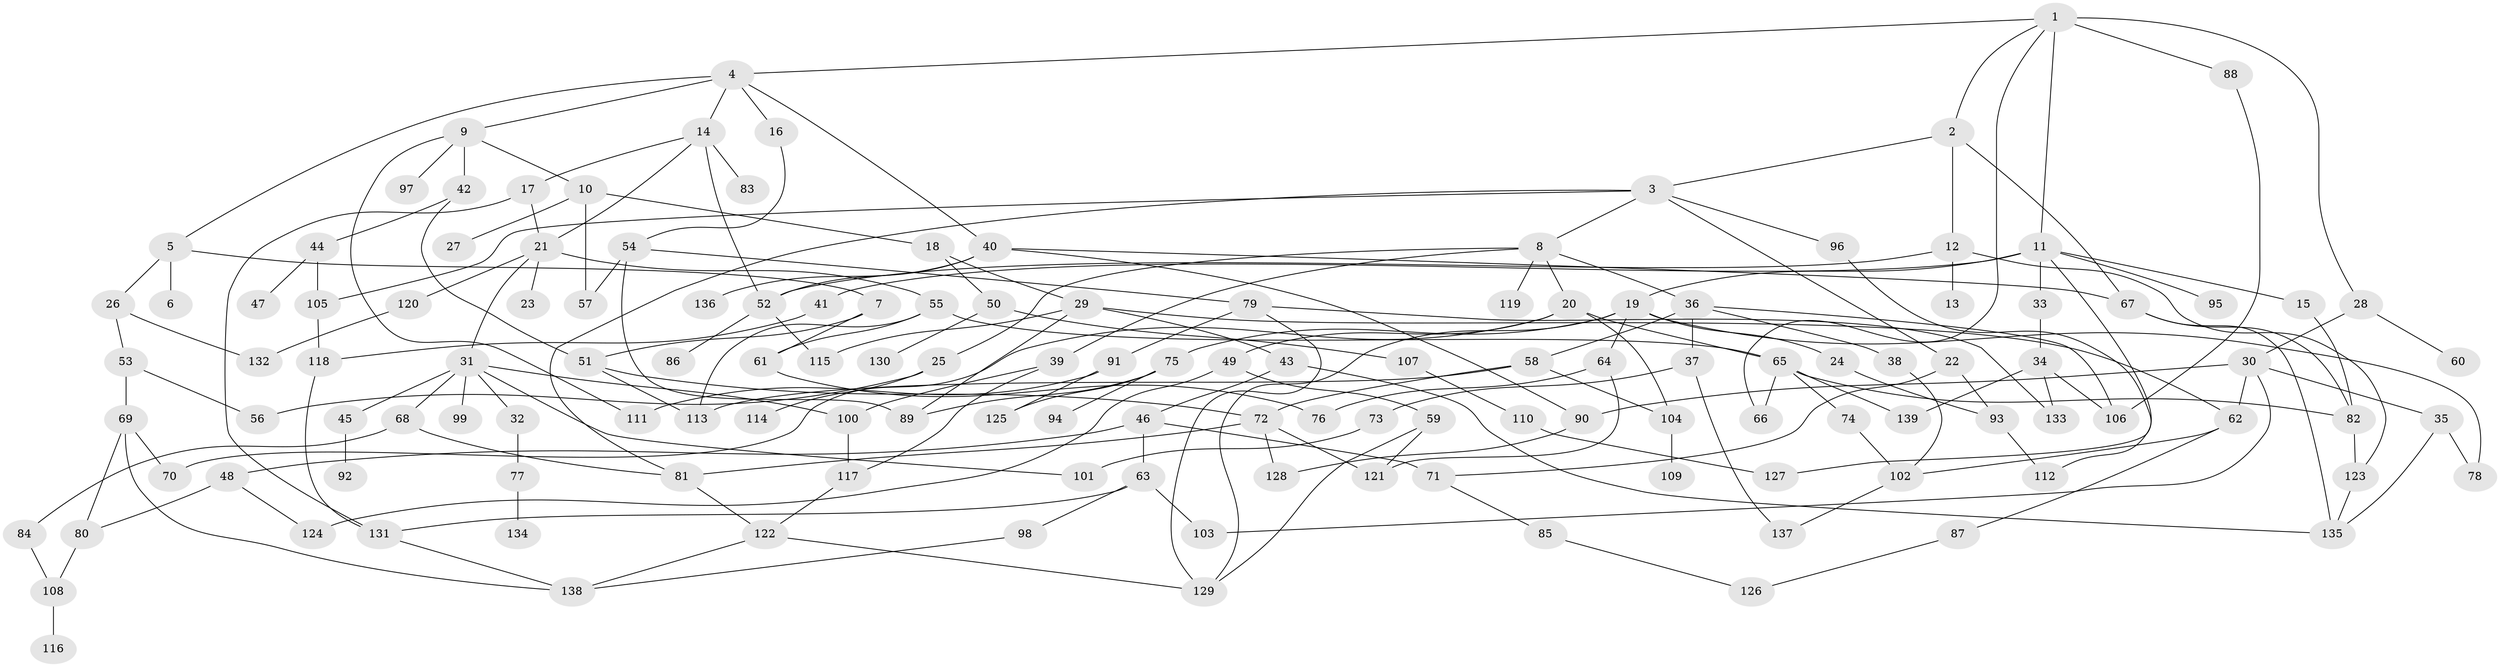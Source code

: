 // Generated by graph-tools (version 1.1) at 2025/10/02/27/25 16:10:56]
// undirected, 139 vertices, 204 edges
graph export_dot {
graph [start="1"]
  node [color=gray90,style=filled];
  1;
  2;
  3;
  4;
  5;
  6;
  7;
  8;
  9;
  10;
  11;
  12;
  13;
  14;
  15;
  16;
  17;
  18;
  19;
  20;
  21;
  22;
  23;
  24;
  25;
  26;
  27;
  28;
  29;
  30;
  31;
  32;
  33;
  34;
  35;
  36;
  37;
  38;
  39;
  40;
  41;
  42;
  43;
  44;
  45;
  46;
  47;
  48;
  49;
  50;
  51;
  52;
  53;
  54;
  55;
  56;
  57;
  58;
  59;
  60;
  61;
  62;
  63;
  64;
  65;
  66;
  67;
  68;
  69;
  70;
  71;
  72;
  73;
  74;
  75;
  76;
  77;
  78;
  79;
  80;
  81;
  82;
  83;
  84;
  85;
  86;
  87;
  88;
  89;
  90;
  91;
  92;
  93;
  94;
  95;
  96;
  97;
  98;
  99;
  100;
  101;
  102;
  103;
  104;
  105;
  106;
  107;
  108;
  109;
  110;
  111;
  112;
  113;
  114;
  115;
  116;
  117;
  118;
  119;
  120;
  121;
  122;
  123;
  124;
  125;
  126;
  127;
  128;
  129;
  130;
  131;
  132;
  133;
  134;
  135;
  136;
  137;
  138;
  139;
  1 -- 2;
  1 -- 4;
  1 -- 11;
  1 -- 28;
  1 -- 66;
  1 -- 88;
  2 -- 3;
  2 -- 12;
  2 -- 67;
  3 -- 8;
  3 -- 22;
  3 -- 96;
  3 -- 105;
  3 -- 81;
  4 -- 5;
  4 -- 9;
  4 -- 14;
  4 -- 16;
  4 -- 40;
  5 -- 6;
  5 -- 7;
  5 -- 26;
  7 -- 61;
  7 -- 51;
  8 -- 20;
  8 -- 25;
  8 -- 36;
  8 -- 39;
  8 -- 119;
  9 -- 10;
  9 -- 42;
  9 -- 97;
  9 -- 111;
  10 -- 18;
  10 -- 27;
  10 -- 57;
  11 -- 15;
  11 -- 19;
  11 -- 33;
  11 -- 41;
  11 -- 95;
  11 -- 127;
  12 -- 13;
  12 -- 52;
  12 -- 123;
  14 -- 17;
  14 -- 21;
  14 -- 83;
  14 -- 52;
  15 -- 82;
  16 -- 54;
  17 -- 131;
  17 -- 21;
  18 -- 29;
  18 -- 50;
  19 -- 24;
  19 -- 64;
  19 -- 75;
  19 -- 129;
  19 -- 78;
  20 -- 49;
  20 -- 65;
  20 -- 70;
  20 -- 104;
  21 -- 23;
  21 -- 31;
  21 -- 55;
  21 -- 120;
  22 -- 71;
  22 -- 93;
  24 -- 93;
  25 -- 56;
  25 -- 114;
  26 -- 53;
  26 -- 132;
  28 -- 30;
  28 -- 60;
  29 -- 43;
  29 -- 115;
  29 -- 62;
  29 -- 89;
  30 -- 35;
  30 -- 62;
  30 -- 103;
  30 -- 90;
  31 -- 32;
  31 -- 45;
  31 -- 68;
  31 -- 99;
  31 -- 100;
  31 -- 101;
  32 -- 77;
  33 -- 34;
  34 -- 106;
  34 -- 133;
  34 -- 139;
  35 -- 78;
  35 -- 135;
  36 -- 37;
  36 -- 38;
  36 -- 58;
  36 -- 106;
  37 -- 73;
  37 -- 137;
  38 -- 102;
  39 -- 117;
  39 -- 100;
  40 -- 90;
  40 -- 136;
  40 -- 67;
  40 -- 52;
  41 -- 118;
  42 -- 44;
  42 -- 51;
  43 -- 46;
  43 -- 135;
  44 -- 47;
  44 -- 105;
  45 -- 92;
  46 -- 48;
  46 -- 63;
  46 -- 71;
  48 -- 80;
  48 -- 124;
  49 -- 59;
  49 -- 124;
  50 -- 107;
  50 -- 130;
  51 -- 113;
  51 -- 72;
  52 -- 86;
  52 -- 115;
  53 -- 69;
  53 -- 56;
  54 -- 57;
  54 -- 79;
  54 -- 89;
  55 -- 65;
  55 -- 61;
  55 -- 113;
  58 -- 72;
  58 -- 104;
  58 -- 113;
  59 -- 121;
  59 -- 129;
  61 -- 76;
  62 -- 87;
  62 -- 102;
  63 -- 98;
  63 -- 131;
  63 -- 103;
  64 -- 76;
  64 -- 121;
  65 -- 74;
  65 -- 82;
  65 -- 139;
  65 -- 66;
  67 -- 135;
  67 -- 82;
  68 -- 81;
  68 -- 84;
  69 -- 70;
  69 -- 138;
  69 -- 80;
  71 -- 85;
  72 -- 121;
  72 -- 128;
  72 -- 81;
  73 -- 101;
  74 -- 102;
  75 -- 94;
  75 -- 125;
  75 -- 89;
  77 -- 134;
  79 -- 91;
  79 -- 129;
  79 -- 133;
  80 -- 108;
  81 -- 122;
  82 -- 123;
  84 -- 108;
  85 -- 126;
  87 -- 126;
  88 -- 106;
  90 -- 128;
  91 -- 111;
  91 -- 125;
  93 -- 112;
  96 -- 112;
  98 -- 138;
  100 -- 117;
  102 -- 137;
  104 -- 109;
  105 -- 118;
  107 -- 110;
  108 -- 116;
  110 -- 127;
  117 -- 122;
  118 -- 131;
  120 -- 132;
  122 -- 129;
  122 -- 138;
  123 -- 135;
  131 -- 138;
}
